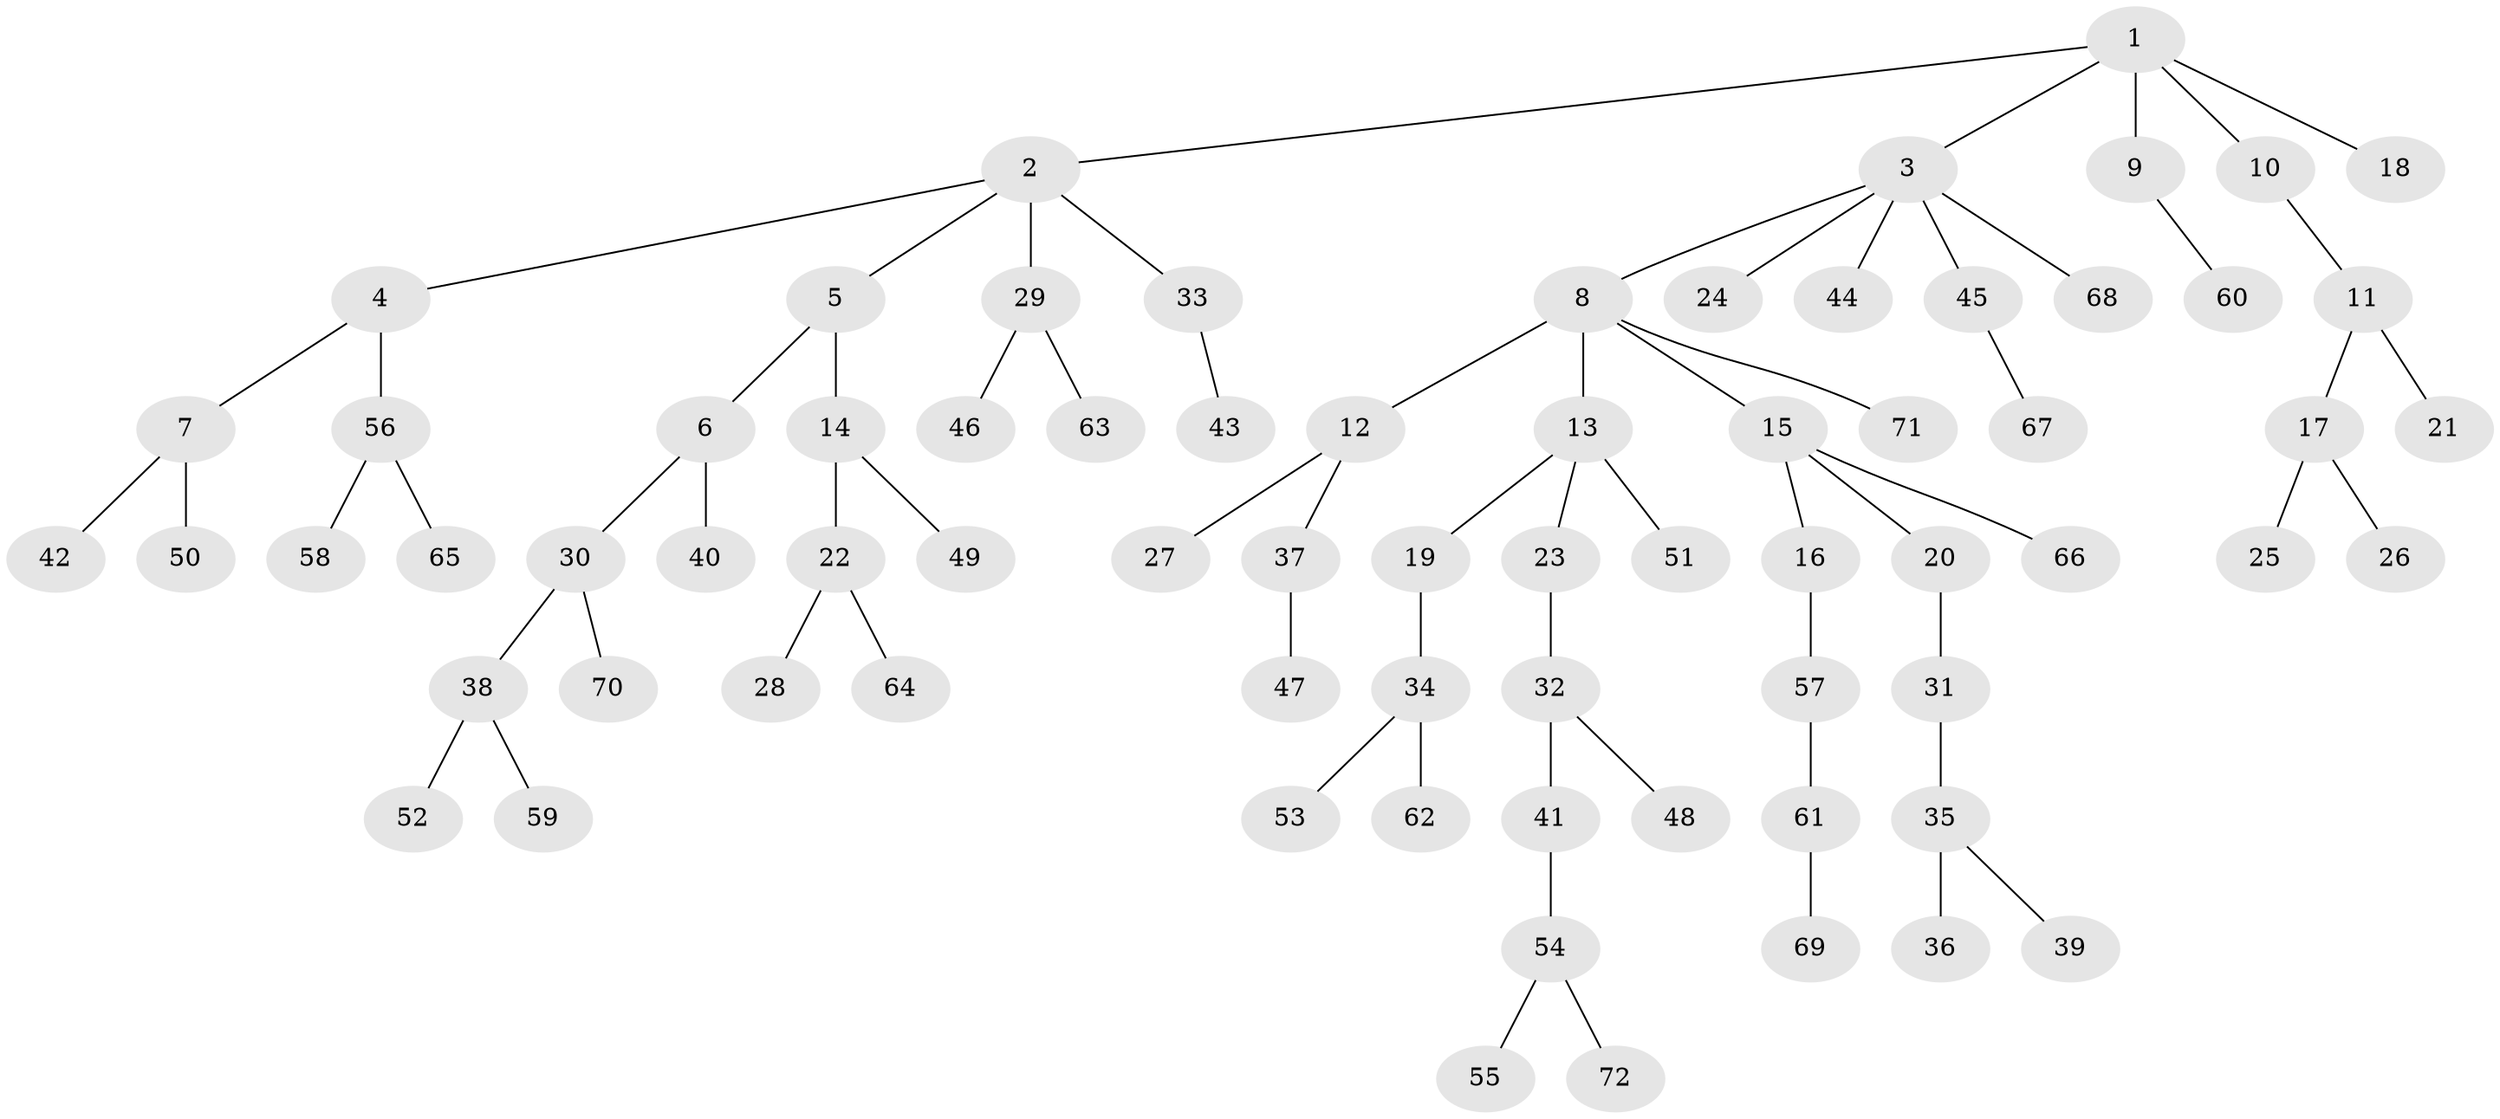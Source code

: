 // Generated by graph-tools (version 1.1) at 2025/11/02/27/25 16:11:27]
// undirected, 72 vertices, 71 edges
graph export_dot {
graph [start="1"]
  node [color=gray90,style=filled];
  1;
  2;
  3;
  4;
  5;
  6;
  7;
  8;
  9;
  10;
  11;
  12;
  13;
  14;
  15;
  16;
  17;
  18;
  19;
  20;
  21;
  22;
  23;
  24;
  25;
  26;
  27;
  28;
  29;
  30;
  31;
  32;
  33;
  34;
  35;
  36;
  37;
  38;
  39;
  40;
  41;
  42;
  43;
  44;
  45;
  46;
  47;
  48;
  49;
  50;
  51;
  52;
  53;
  54;
  55;
  56;
  57;
  58;
  59;
  60;
  61;
  62;
  63;
  64;
  65;
  66;
  67;
  68;
  69;
  70;
  71;
  72;
  1 -- 2;
  1 -- 3;
  1 -- 9;
  1 -- 10;
  1 -- 18;
  2 -- 4;
  2 -- 5;
  2 -- 29;
  2 -- 33;
  3 -- 8;
  3 -- 24;
  3 -- 44;
  3 -- 45;
  3 -- 68;
  4 -- 7;
  4 -- 56;
  5 -- 6;
  5 -- 14;
  6 -- 30;
  6 -- 40;
  7 -- 42;
  7 -- 50;
  8 -- 12;
  8 -- 13;
  8 -- 15;
  8 -- 71;
  9 -- 60;
  10 -- 11;
  11 -- 17;
  11 -- 21;
  12 -- 27;
  12 -- 37;
  13 -- 19;
  13 -- 23;
  13 -- 51;
  14 -- 22;
  14 -- 49;
  15 -- 16;
  15 -- 20;
  15 -- 66;
  16 -- 57;
  17 -- 25;
  17 -- 26;
  19 -- 34;
  20 -- 31;
  22 -- 28;
  22 -- 64;
  23 -- 32;
  29 -- 46;
  29 -- 63;
  30 -- 38;
  30 -- 70;
  31 -- 35;
  32 -- 41;
  32 -- 48;
  33 -- 43;
  34 -- 53;
  34 -- 62;
  35 -- 36;
  35 -- 39;
  37 -- 47;
  38 -- 52;
  38 -- 59;
  41 -- 54;
  45 -- 67;
  54 -- 55;
  54 -- 72;
  56 -- 58;
  56 -- 65;
  57 -- 61;
  61 -- 69;
}
